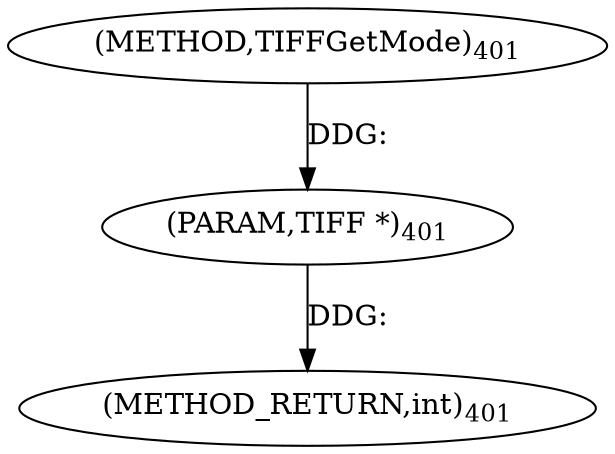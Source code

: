 digraph "TIFFGetMode" {  
"8666" [label = <(METHOD,TIFFGetMode)<SUB>401</SUB>> ]
"8668" [label = <(METHOD_RETURN,int)<SUB>401</SUB>> ]
"8667" [label = <(PARAM,TIFF *)<SUB>401</SUB>> ]
  "8667" -> "8668"  [ label = "DDG: "] 
  "8666" -> "8667"  [ label = "DDG: "] 
}
